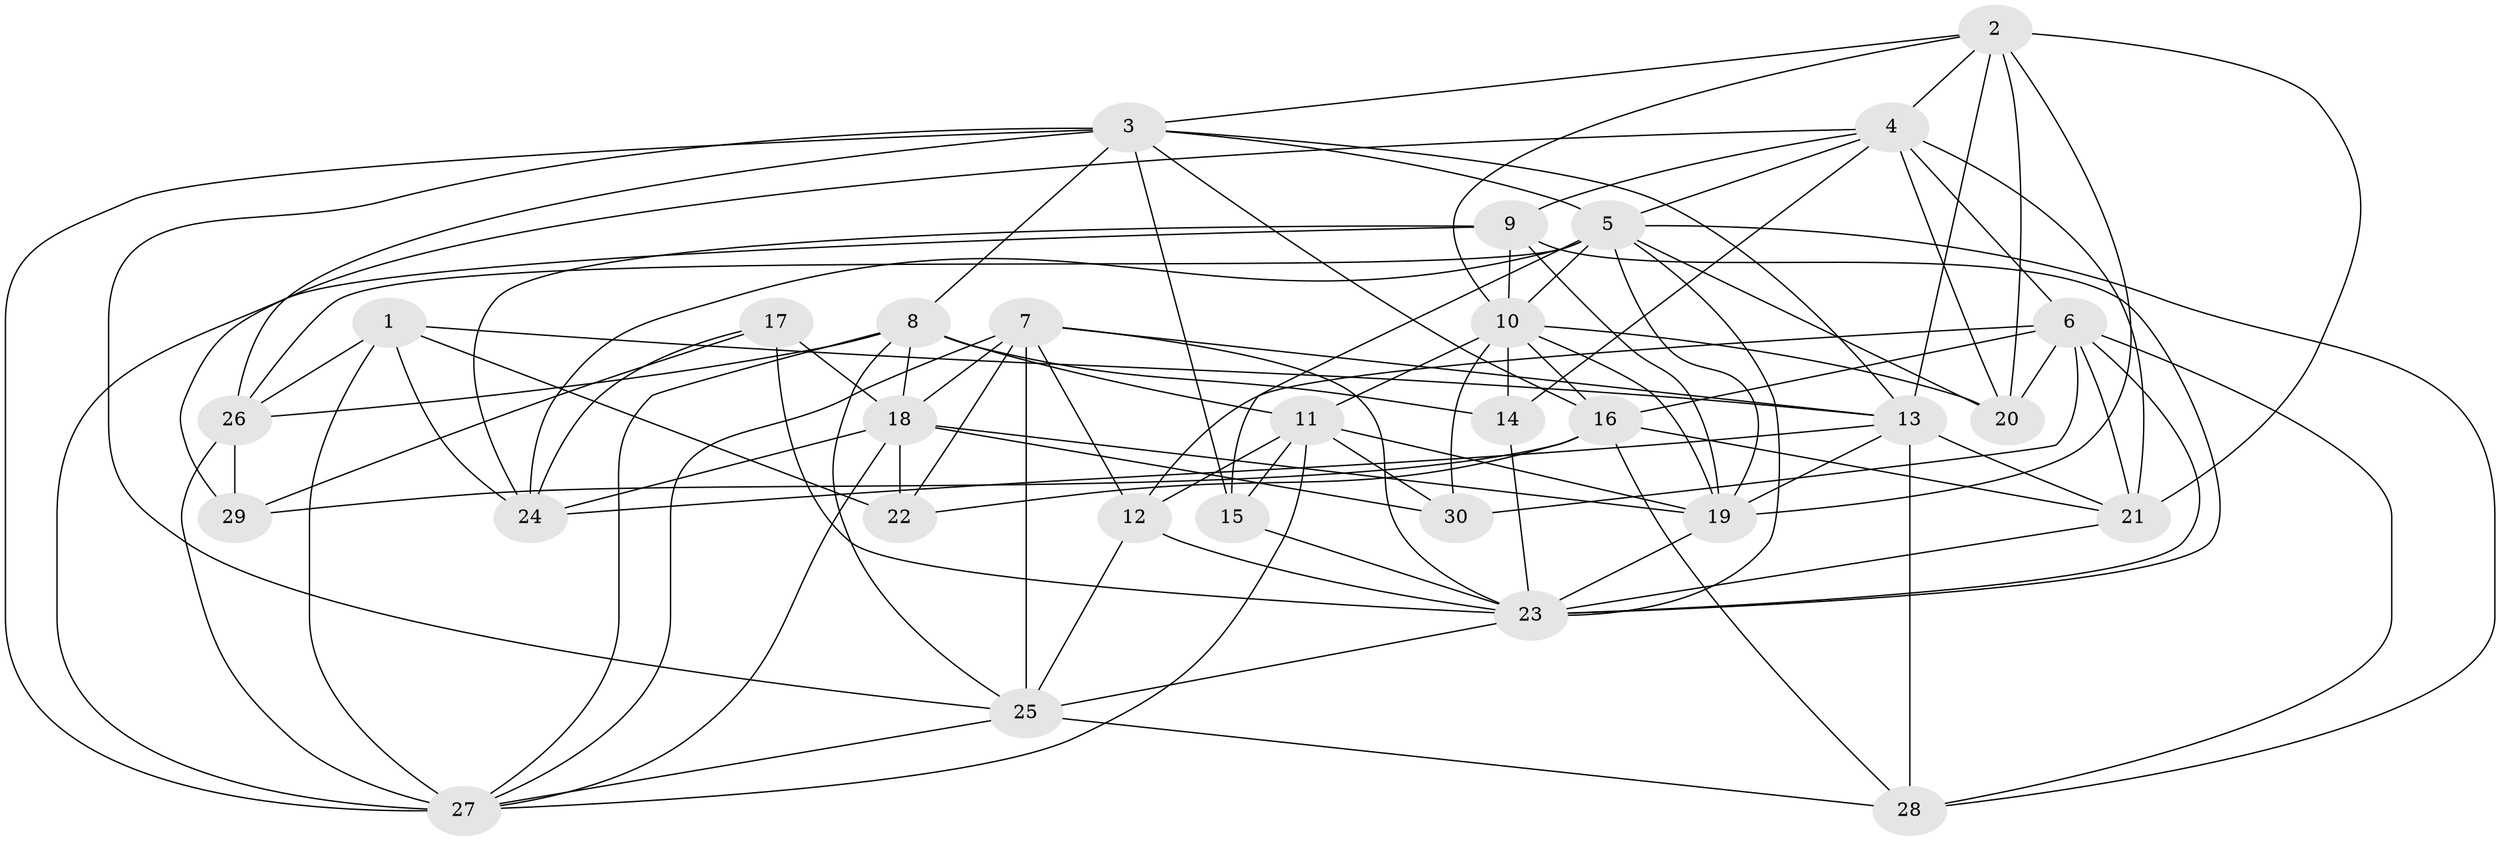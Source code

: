 // original degree distribution, {4: 1.0}
// Generated by graph-tools (version 1.1) at 2025/53/03/04/25 22:53:45]
// undirected, 30 vertices, 99 edges
graph export_dot {
  node [color=gray90,style=filled];
  1;
  2;
  3;
  4;
  5;
  6;
  7;
  8;
  9;
  10;
  11;
  12;
  13;
  14;
  15;
  16;
  17;
  18;
  19;
  20;
  21;
  22;
  23;
  24;
  25;
  26;
  27;
  28;
  29;
  30;
  1 -- 13 [weight=1.0];
  1 -- 22 [weight=2.0];
  1 -- 24 [weight=1.0];
  1 -- 26 [weight=3.0];
  1 -- 27 [weight=1.0];
  2 -- 3 [weight=2.0];
  2 -- 4 [weight=1.0];
  2 -- 10 [weight=1.0];
  2 -- 13 [weight=2.0];
  2 -- 19 [weight=1.0];
  2 -- 20 [weight=1.0];
  2 -- 21 [weight=2.0];
  3 -- 5 [weight=1.0];
  3 -- 8 [weight=1.0];
  3 -- 13 [weight=1.0];
  3 -- 15 [weight=3.0];
  3 -- 16 [weight=1.0];
  3 -- 25 [weight=1.0];
  3 -- 26 [weight=1.0];
  3 -- 27 [weight=1.0];
  4 -- 5 [weight=1.0];
  4 -- 6 [weight=1.0];
  4 -- 9 [weight=1.0];
  4 -- 14 [weight=2.0];
  4 -- 20 [weight=4.0];
  4 -- 21 [weight=1.0];
  4 -- 29 [weight=1.0];
  5 -- 10 [weight=1.0];
  5 -- 15 [weight=1.0];
  5 -- 19 [weight=1.0];
  5 -- 20 [weight=1.0];
  5 -- 23 [weight=1.0];
  5 -- 24 [weight=2.0];
  5 -- 26 [weight=2.0];
  5 -- 28 [weight=1.0];
  6 -- 12 [weight=2.0];
  6 -- 16 [weight=1.0];
  6 -- 20 [weight=1.0];
  6 -- 21 [weight=2.0];
  6 -- 23 [weight=1.0];
  6 -- 28 [weight=1.0];
  6 -- 30 [weight=1.0];
  7 -- 12 [weight=1.0];
  7 -- 13 [weight=1.0];
  7 -- 18 [weight=1.0];
  7 -- 22 [weight=1.0];
  7 -- 23 [weight=1.0];
  7 -- 25 [weight=2.0];
  7 -- 27 [weight=1.0];
  8 -- 11 [weight=2.0];
  8 -- 14 [weight=3.0];
  8 -- 18 [weight=1.0];
  8 -- 25 [weight=1.0];
  8 -- 26 [weight=1.0];
  8 -- 27 [weight=1.0];
  9 -- 10 [weight=1.0];
  9 -- 19 [weight=1.0];
  9 -- 23 [weight=1.0];
  9 -- 24 [weight=1.0];
  9 -- 27 [weight=1.0];
  10 -- 11 [weight=1.0];
  10 -- 14 [weight=1.0];
  10 -- 16 [weight=4.0];
  10 -- 19 [weight=1.0];
  10 -- 20 [weight=1.0];
  10 -- 30 [weight=1.0];
  11 -- 12 [weight=1.0];
  11 -- 15 [weight=1.0];
  11 -- 19 [weight=1.0];
  11 -- 27 [weight=1.0];
  11 -- 30 [weight=1.0];
  12 -- 23 [weight=1.0];
  12 -- 25 [weight=1.0];
  13 -- 19 [weight=1.0];
  13 -- 21 [weight=1.0];
  13 -- 24 [weight=1.0];
  13 -- 28 [weight=2.0];
  14 -- 23 [weight=2.0];
  15 -- 23 [weight=1.0];
  16 -- 21 [weight=1.0];
  16 -- 22 [weight=1.0];
  16 -- 28 [weight=1.0];
  16 -- 29 [weight=1.0];
  17 -- 18 [weight=4.0];
  17 -- 23 [weight=1.0];
  17 -- 24 [weight=2.0];
  17 -- 29 [weight=1.0];
  18 -- 19 [weight=1.0];
  18 -- 22 [weight=2.0];
  18 -- 24 [weight=1.0];
  18 -- 27 [weight=1.0];
  18 -- 30 [weight=1.0];
  19 -- 23 [weight=1.0];
  21 -- 23 [weight=1.0];
  23 -- 25 [weight=1.0];
  25 -- 27 [weight=1.0];
  25 -- 28 [weight=1.0];
  26 -- 27 [weight=2.0];
  26 -- 29 [weight=1.0];
}
